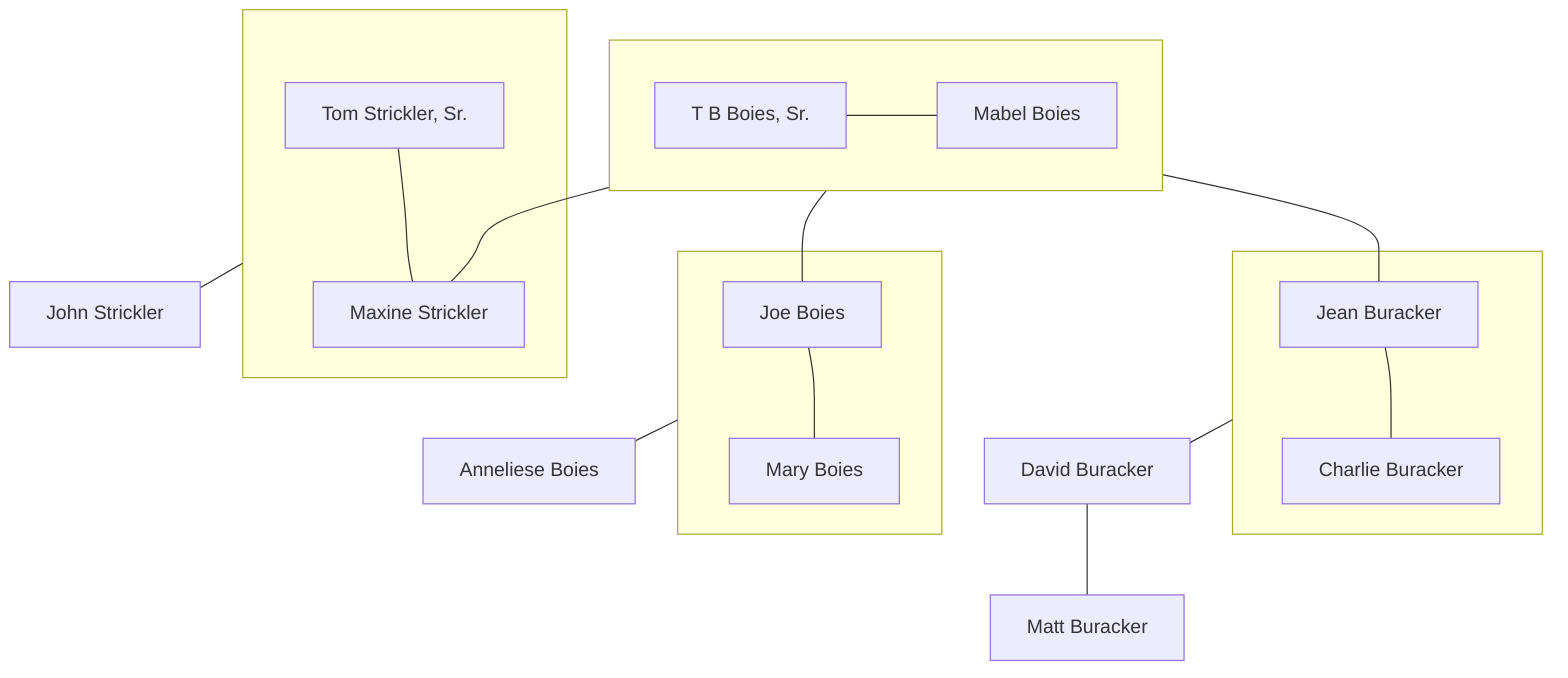 flowchart TD

subgraph tb_mabel [ ]
tbb[T B Boies, Sr.] --- meb[Mabel Boies]
end

subgraph mom_dad [ ]
tss[Tom Strickler, Sr.] --- mbs[Maxine Strickler]
end

subgraph jean_charlie [ ]
jbb[Jean Buracker] --- cb[Charlie Buracker]
end

subgraph joe_mary [ ]
gb[Joe Boies] --- mb[Mary Boies]
end

jms[John Strickler]

tb_mabel --- mbs
tb_mabel --- jbb
tb_mabel --- gb

mom_dad --- jms

jean_charlie --- db[David Buracker]
db --- mattb[Matt Buracker]

joe_mary --- ab[Anneliese Boies]